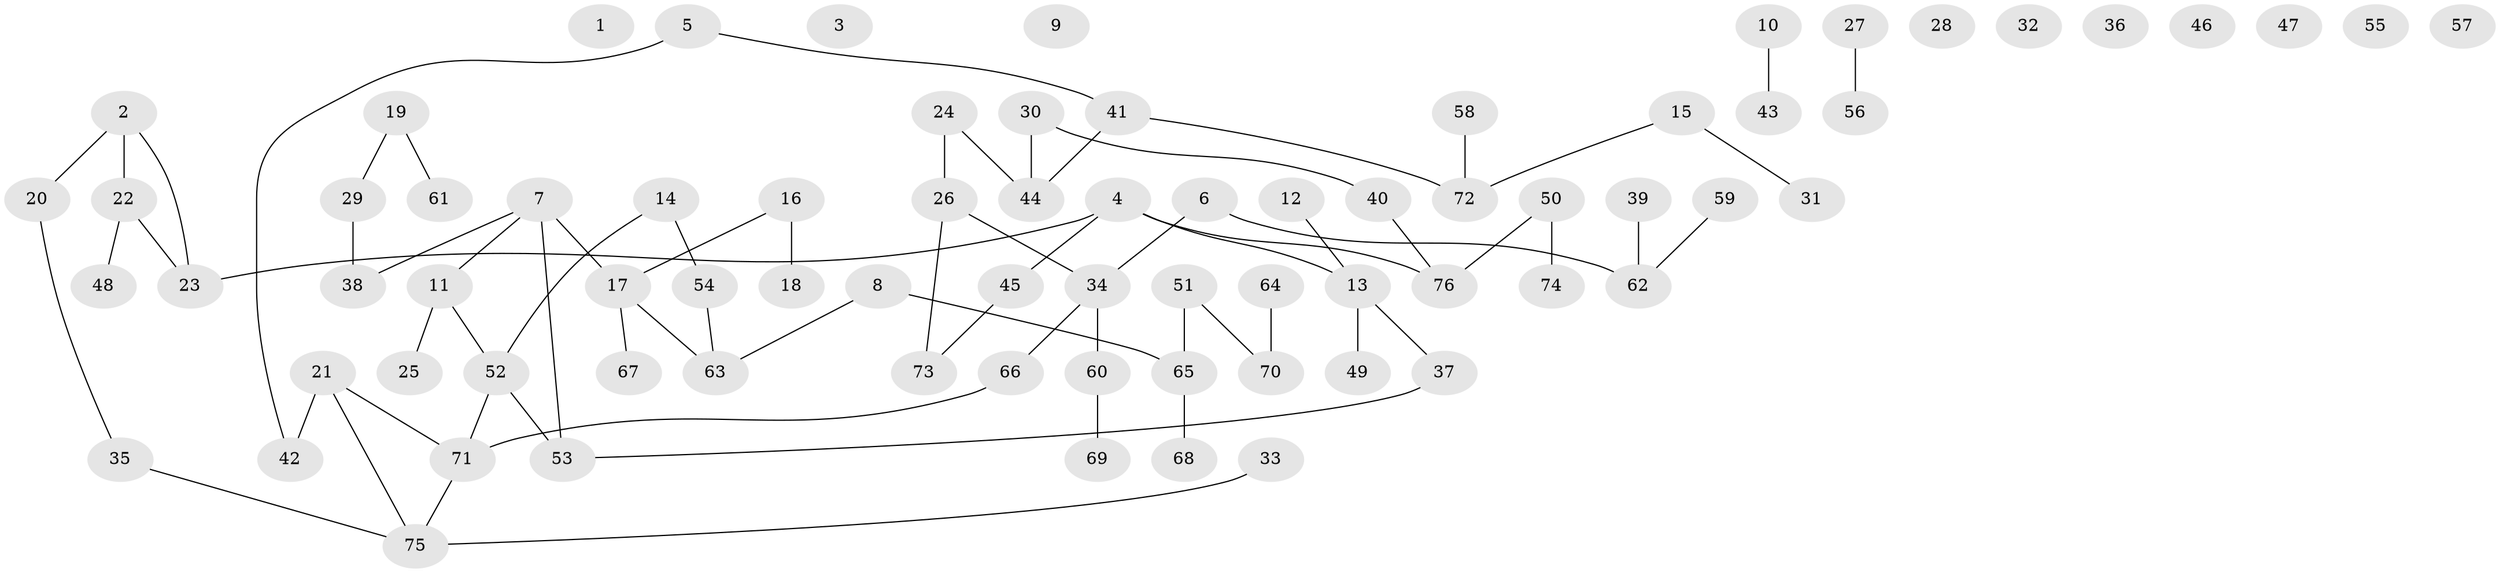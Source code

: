 // coarse degree distribution, {0: 0.23076923076923078, 3: 0.17307692307692307, 5: 0.038461538461538464, 2: 0.28846153846153844, 4: 0.057692307692307696, 1: 0.21153846153846154}
// Generated by graph-tools (version 1.1) at 2025/41/03/06/25 10:41:20]
// undirected, 76 vertices, 71 edges
graph export_dot {
graph [start="1"]
  node [color=gray90,style=filled];
  1;
  2;
  3;
  4;
  5;
  6;
  7;
  8;
  9;
  10;
  11;
  12;
  13;
  14;
  15;
  16;
  17;
  18;
  19;
  20;
  21;
  22;
  23;
  24;
  25;
  26;
  27;
  28;
  29;
  30;
  31;
  32;
  33;
  34;
  35;
  36;
  37;
  38;
  39;
  40;
  41;
  42;
  43;
  44;
  45;
  46;
  47;
  48;
  49;
  50;
  51;
  52;
  53;
  54;
  55;
  56;
  57;
  58;
  59;
  60;
  61;
  62;
  63;
  64;
  65;
  66;
  67;
  68;
  69;
  70;
  71;
  72;
  73;
  74;
  75;
  76;
  2 -- 20;
  2 -- 22;
  2 -- 23;
  4 -- 13;
  4 -- 23;
  4 -- 45;
  4 -- 76;
  5 -- 41;
  5 -- 42;
  6 -- 34;
  6 -- 62;
  7 -- 11;
  7 -- 17;
  7 -- 38;
  7 -- 53;
  8 -- 63;
  8 -- 65;
  10 -- 43;
  11 -- 25;
  11 -- 52;
  12 -- 13;
  13 -- 37;
  13 -- 49;
  14 -- 52;
  14 -- 54;
  15 -- 31;
  15 -- 72;
  16 -- 17;
  16 -- 18;
  17 -- 63;
  17 -- 67;
  19 -- 29;
  19 -- 61;
  20 -- 35;
  21 -- 42;
  21 -- 71;
  21 -- 75;
  22 -- 23;
  22 -- 48;
  24 -- 26;
  24 -- 44;
  26 -- 34;
  26 -- 73;
  27 -- 56;
  29 -- 38;
  30 -- 40;
  30 -- 44;
  33 -- 75;
  34 -- 60;
  34 -- 66;
  35 -- 75;
  37 -- 53;
  39 -- 62;
  40 -- 76;
  41 -- 44;
  41 -- 72;
  45 -- 73;
  50 -- 74;
  50 -- 76;
  51 -- 65;
  51 -- 70;
  52 -- 53;
  52 -- 71;
  54 -- 63;
  58 -- 72;
  59 -- 62;
  60 -- 69;
  64 -- 70;
  65 -- 68;
  66 -- 71;
  71 -- 75;
}
